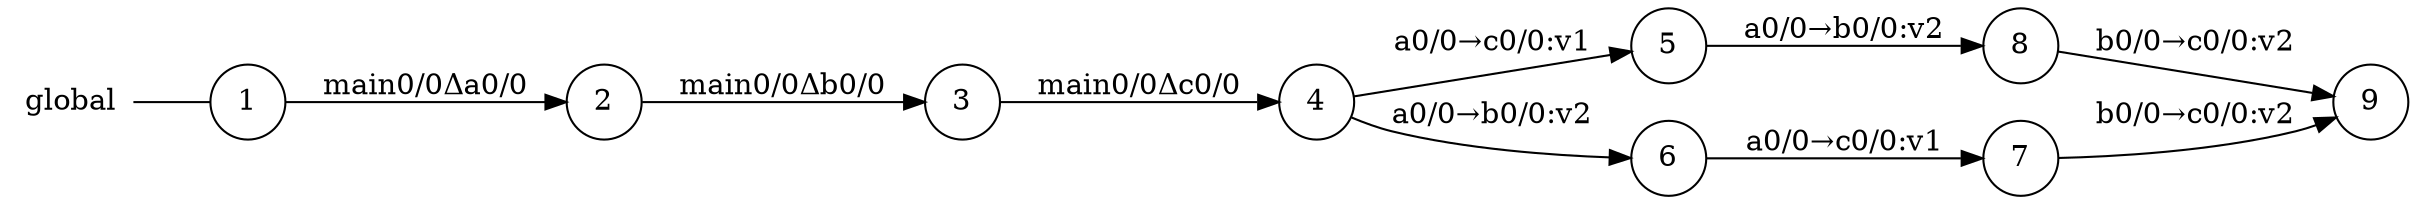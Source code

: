 digraph global {
	rankdir="LR";
	n_0 [label="global", shape="plaintext"];
	n_1 [id="5", shape=circle, label="7"];
	n_2 [id="6", shape=circle, label="9"];
	n_3 [id="10", shape=circle, label="4"];
	n_4 [id="1", shape=circle, label="1"];
	n_0 -> n_4 [arrowhead=none];
	n_5 [id="9", shape=circle, label="5"];
	n_6 [id="2", shape=circle, label="2"];
	n_7 [id="8", shape=circle, label="8"];
	n_8 [id="4", shape=circle, label="6"];
	n_9 [id="3", shape=circle, label="3"];

	n_4 -> n_6 [id="[$e|3]", label="main0/0Δa0/0"];
	n_3 -> n_8 [id="[$e|8]", label="a0/0→b0/0:v2"];
	n_3 -> n_5 [id="[$e|2]", label="a0/0→c0/0:v1"];
	n_8 -> n_1 [id="[$e|6]", label="a0/0→c0/0:v1"];
	n_9 -> n_3 [id="[$e|5]", label="main0/0Δc0/0"];
	n_1 -> n_2 [id="[$e|9]", label="b0/0→c0/0:v2"];
	n_6 -> n_9 [id="[$e|1]", label="main0/0Δb0/0"];
	n_7 -> n_2 [id="[$e|4]", label="b0/0→c0/0:v2"];
	n_5 -> n_7 [id="[$e|0]", label="a0/0→b0/0:v2"];
}
